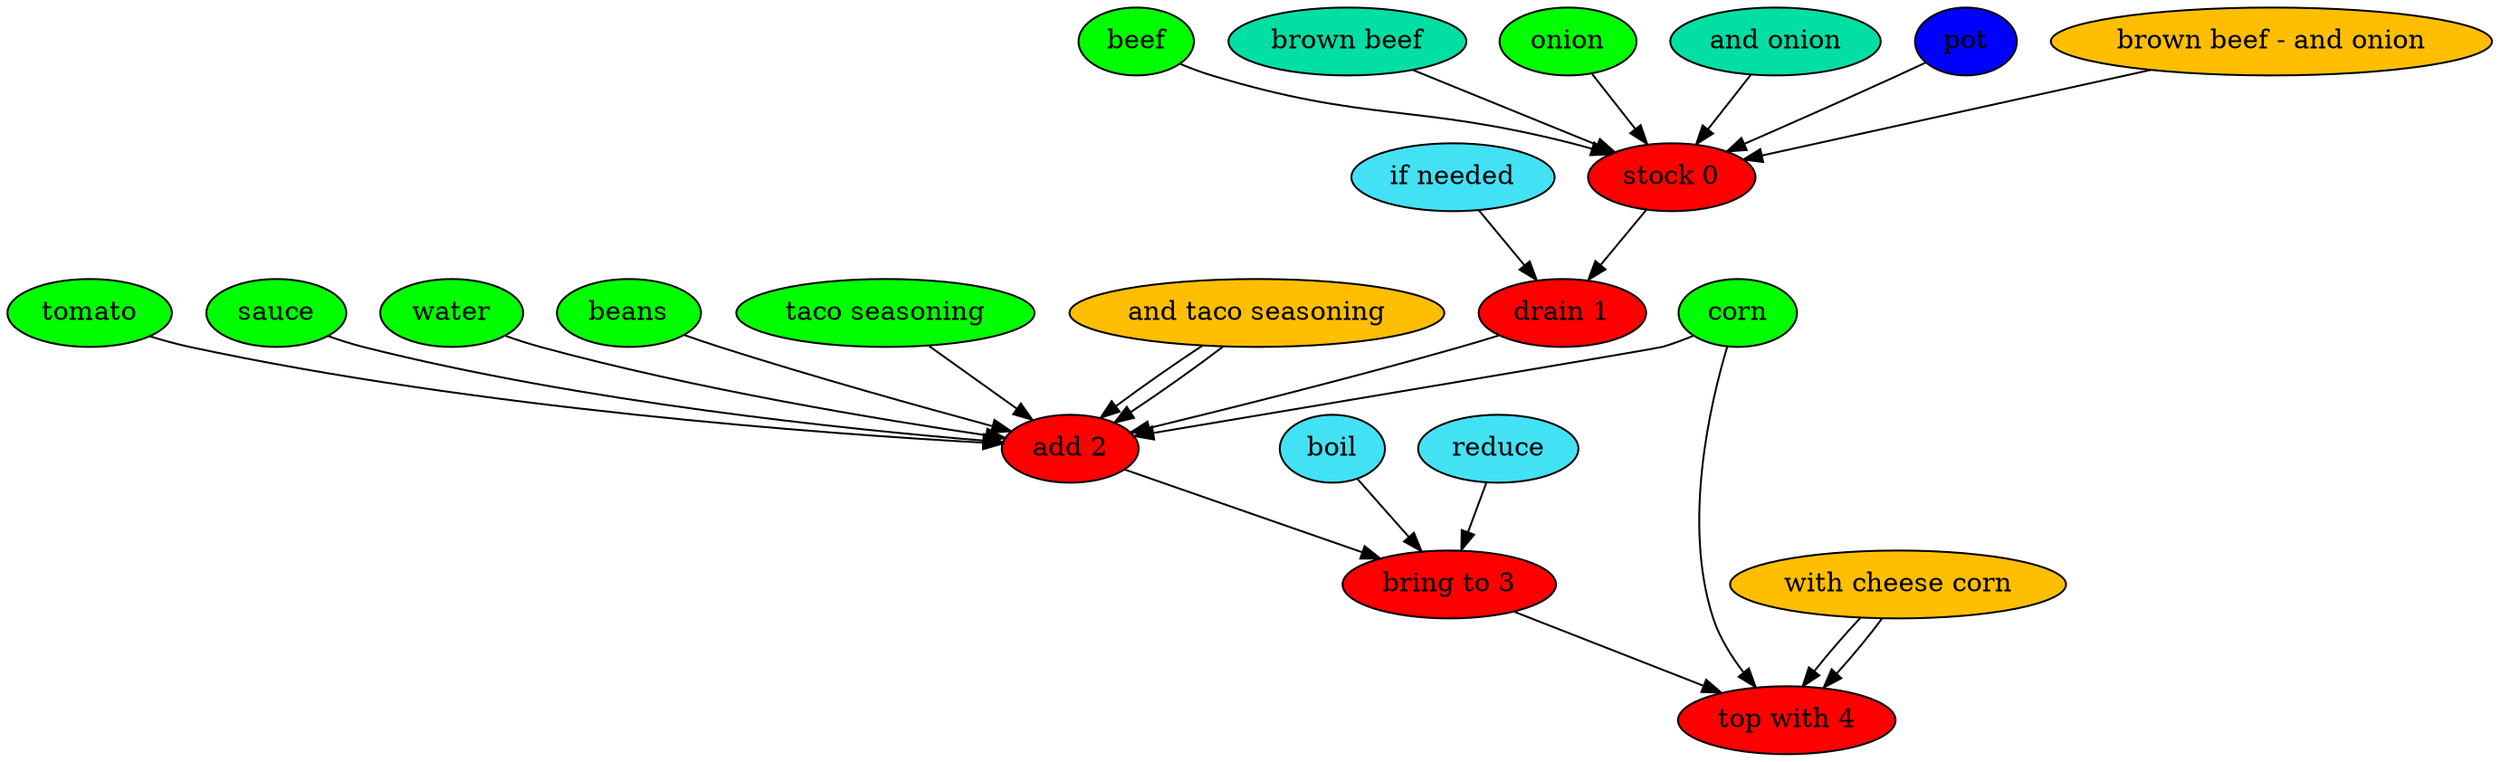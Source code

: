 digraph G {
"stock 0" [style=filled, fillcolor=red];
beef [style=filled, fillcolor=green];
beef -> "stock 0";
"brown beef" [style=filled, fillcolor="#01DFA5"];
"brown beef" -> "stock 0";
onion [style=filled, fillcolor=green];
onion -> "stock 0";
"and onion" [style=filled, fillcolor="#01DFA5"];
"and onion" -> "stock 0";
pot [style=filled, fillcolor="#0000ff"];
pot -> "stock 0";
"brown beef - and onion" [style=filled, fillcolor="#FFBF00"];
"brown beef - and onion" -> "stock 0";
"drain 1" [style=filled, fillcolor=red];
"if needed" [style=filled, fillcolor="#42e2f4"];
"if needed" -> "drain 1";
"add 2" [style=filled, fillcolor=red];
tomato [style=filled, fillcolor=green];
tomato -> "add 2";
sauce [style=filled, fillcolor=green];
sauce -> "add 2";
water [style=filled, fillcolor=green];
water -> "add 2";
beans [style=filled, fillcolor=green];
beans -> "add 2";
corn [style=filled, fillcolor=green];
corn -> "add 2";
"taco seasoning" [style=filled, fillcolor=green];
"taco seasoning" -> "add 2";
"and taco seasoning" [style=filled, fillcolor="#01DFA5"];
"and taco seasoning" -> "add 2";
"and taco seasoning" [style=filled, fillcolor="#FFBF00"];
"and taco seasoning" -> "add 2";
"bring to 3" [style=filled, fillcolor=red];
boil [style=filled, fillcolor="#42e2f4"];
boil -> "bring to 3";
reduce [style=filled, fillcolor="#42e2f4"];
reduce -> "bring to 3";
"top with 4" [style=filled, fillcolor=red];
corn [style=filled, fillcolor=green];
corn -> "top with 4";
"with cheese corn" [style=filled, fillcolor="#01DFA5"];
"with cheese corn" -> "top with 4";
"with cheese corn" [style=filled, fillcolor="#FFBF00"];
"with cheese corn" -> "top with 4";
"stock 0" -> "drain 1";
"drain 1" -> "add 2";
"add 2" -> "bring to 3";
"bring to 3" -> "top with 4";
}
